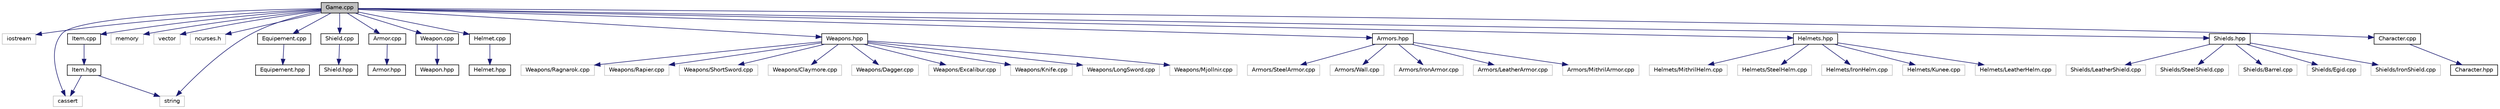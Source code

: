 digraph "Game.cpp"
{
  edge [fontname="Helvetica",fontsize="10",labelfontname="Helvetica",labelfontsize="10"];
  node [fontname="Helvetica",fontsize="10",shape=record];
  Node1 [label="Game.cpp",height=0.2,width=0.4,color="black", fillcolor="grey75", style="filled" fontcolor="black"];
  Node1 -> Node2 [color="midnightblue",fontsize="10",style="solid",fontname="Helvetica"];
  Node2 [label="iostream",height=0.2,width=0.4,color="grey75", fillcolor="white", style="filled"];
  Node1 -> Node3 [color="midnightblue",fontsize="10",style="solid",fontname="Helvetica"];
  Node3 [label="cassert",height=0.2,width=0.4,color="grey75", fillcolor="white", style="filled"];
  Node1 -> Node4 [color="midnightblue",fontsize="10",style="solid",fontname="Helvetica"];
  Node4 [label="string",height=0.2,width=0.4,color="grey75", fillcolor="white", style="filled"];
  Node1 -> Node5 [color="midnightblue",fontsize="10",style="solid",fontname="Helvetica"];
  Node5 [label="memory",height=0.2,width=0.4,color="grey75", fillcolor="white", style="filled"];
  Node1 -> Node6 [color="midnightblue",fontsize="10",style="solid",fontname="Helvetica"];
  Node6 [label="vector",height=0.2,width=0.4,color="grey75", fillcolor="white", style="filled"];
  Node1 -> Node7 [color="midnightblue",fontsize="10",style="solid",fontname="Helvetica"];
  Node7 [label="ncurses.h",height=0.2,width=0.4,color="grey75", fillcolor="white", style="filled"];
  Node1 -> Node8 [color="midnightblue",fontsize="10",style="solid",fontname="Helvetica"];
  Node8 [label="Item.cpp",height=0.2,width=0.4,color="black", fillcolor="white", style="filled",URL="$Item_8cpp.html"];
  Node8 -> Node9 [color="midnightblue",fontsize="10",style="solid",fontname="Helvetica"];
  Node9 [label="Item.hpp",height=0.2,width=0.4,color="black", fillcolor="white", style="filled",URL="$Item_8hpp.html"];
  Node9 -> Node3 [color="midnightblue",fontsize="10",style="solid",fontname="Helvetica"];
  Node9 -> Node4 [color="midnightblue",fontsize="10",style="solid",fontname="Helvetica"];
  Node1 -> Node10 [color="midnightblue",fontsize="10",style="solid",fontname="Helvetica"];
  Node10 [label="Equipement.cpp",height=0.2,width=0.4,color="black", fillcolor="white", style="filled",URL="$Equipement_8cpp.html"];
  Node10 -> Node11 [color="midnightblue",fontsize="10",style="solid",fontname="Helvetica"];
  Node11 [label="Equipement.hpp",height=0.2,width=0.4,color="black", fillcolor="white", style="filled",URL="$Equipement_8hpp.html"];
  Node1 -> Node12 [color="midnightblue",fontsize="10",style="solid",fontname="Helvetica"];
  Node12 [label="Shield.cpp",height=0.2,width=0.4,color="black", fillcolor="white", style="filled",URL="$Shield_8cpp.html"];
  Node12 -> Node13 [color="midnightblue",fontsize="10",style="solid",fontname="Helvetica"];
  Node13 [label="Shield.hpp",height=0.2,width=0.4,color="black", fillcolor="white", style="filled",URL="$Shield_8hpp.html"];
  Node1 -> Node14 [color="midnightblue",fontsize="10",style="solid",fontname="Helvetica"];
  Node14 [label="Armor.cpp",height=0.2,width=0.4,color="black", fillcolor="white", style="filled",URL="$Armor_8cpp.html"];
  Node14 -> Node15 [color="midnightblue",fontsize="10",style="solid",fontname="Helvetica"];
  Node15 [label="Armor.hpp",height=0.2,width=0.4,color="black", fillcolor="white", style="filled",URL="$Armor_8hpp.html"];
  Node1 -> Node16 [color="midnightblue",fontsize="10",style="solid",fontname="Helvetica"];
  Node16 [label="Weapon.cpp",height=0.2,width=0.4,color="black", fillcolor="white", style="filled",URL="$Weapon_8cpp.html"];
  Node16 -> Node17 [color="midnightblue",fontsize="10",style="solid",fontname="Helvetica"];
  Node17 [label="Weapon.hpp",height=0.2,width=0.4,color="black", fillcolor="white", style="filled",URL="$Weapon_8hpp.html"];
  Node1 -> Node18 [color="midnightblue",fontsize="10",style="solid",fontname="Helvetica"];
  Node18 [label="Helmet.cpp",height=0.2,width=0.4,color="black", fillcolor="white", style="filled",URL="$Helmet_8cpp.html"];
  Node18 -> Node19 [color="midnightblue",fontsize="10",style="solid",fontname="Helvetica"];
  Node19 [label="Helmet.hpp",height=0.2,width=0.4,color="black", fillcolor="white", style="filled",URL="$Helmet_8hpp.html"];
  Node1 -> Node20 [color="midnightblue",fontsize="10",style="solid",fontname="Helvetica"];
  Node20 [label="Weapons.hpp",height=0.2,width=0.4,color="black", fillcolor="white", style="filled",URL="$Weapons_8hpp.html"];
  Node20 -> Node21 [color="midnightblue",fontsize="10",style="solid",fontname="Helvetica"];
  Node21 [label="Weapons/Claymore.cpp",height=0.2,width=0.4,color="grey75", fillcolor="white", style="filled"];
  Node20 -> Node22 [color="midnightblue",fontsize="10",style="solid",fontname="Helvetica"];
  Node22 [label="Weapons/Dagger.cpp",height=0.2,width=0.4,color="grey75", fillcolor="white", style="filled"];
  Node20 -> Node23 [color="midnightblue",fontsize="10",style="solid",fontname="Helvetica"];
  Node23 [label="Weapons/Excalibur.cpp",height=0.2,width=0.4,color="grey75", fillcolor="white", style="filled"];
  Node20 -> Node24 [color="midnightblue",fontsize="10",style="solid",fontname="Helvetica"];
  Node24 [label="Weapons/Knife.cpp",height=0.2,width=0.4,color="grey75", fillcolor="white", style="filled"];
  Node20 -> Node25 [color="midnightblue",fontsize="10",style="solid",fontname="Helvetica"];
  Node25 [label="Weapons/LongSword.cpp",height=0.2,width=0.4,color="grey75", fillcolor="white", style="filled"];
  Node20 -> Node26 [color="midnightblue",fontsize="10",style="solid",fontname="Helvetica"];
  Node26 [label="Weapons/Mjollnir.cpp",height=0.2,width=0.4,color="grey75", fillcolor="white", style="filled"];
  Node20 -> Node27 [color="midnightblue",fontsize="10",style="solid",fontname="Helvetica"];
  Node27 [label="Weapons/Ragnarok.cpp",height=0.2,width=0.4,color="grey75", fillcolor="white", style="filled"];
  Node20 -> Node28 [color="midnightblue",fontsize="10",style="solid",fontname="Helvetica"];
  Node28 [label="Weapons/Rapier.cpp",height=0.2,width=0.4,color="grey75", fillcolor="white", style="filled"];
  Node20 -> Node29 [color="midnightblue",fontsize="10",style="solid",fontname="Helvetica"];
  Node29 [label="Weapons/ShortSword.cpp",height=0.2,width=0.4,color="grey75", fillcolor="white", style="filled"];
  Node1 -> Node30 [color="midnightblue",fontsize="10",style="solid",fontname="Helvetica"];
  Node30 [label="Armors.hpp",height=0.2,width=0.4,color="black", fillcolor="white", style="filled",URL="$Armors_8hpp.html"];
  Node30 -> Node31 [color="midnightblue",fontsize="10",style="solid",fontname="Helvetica"];
  Node31 [label="Armors/IronArmor.cpp",height=0.2,width=0.4,color="grey75", fillcolor="white", style="filled"];
  Node30 -> Node32 [color="midnightblue",fontsize="10",style="solid",fontname="Helvetica"];
  Node32 [label="Armors/LeatherArmor.cpp",height=0.2,width=0.4,color="grey75", fillcolor="white", style="filled"];
  Node30 -> Node33 [color="midnightblue",fontsize="10",style="solid",fontname="Helvetica"];
  Node33 [label="Armors/MithrilArmor.cpp",height=0.2,width=0.4,color="grey75", fillcolor="white", style="filled"];
  Node30 -> Node34 [color="midnightblue",fontsize="10",style="solid",fontname="Helvetica"];
  Node34 [label="Armors/SteelArmor.cpp",height=0.2,width=0.4,color="grey75", fillcolor="white", style="filled"];
  Node30 -> Node35 [color="midnightblue",fontsize="10",style="solid",fontname="Helvetica"];
  Node35 [label="Armors/Wall.cpp",height=0.2,width=0.4,color="grey75", fillcolor="white", style="filled"];
  Node1 -> Node36 [color="midnightblue",fontsize="10",style="solid",fontname="Helvetica"];
  Node36 [label="Helmets.hpp",height=0.2,width=0.4,color="black", fillcolor="white", style="filled",URL="$Helmets_8hpp.html"];
  Node36 -> Node37 [color="midnightblue",fontsize="10",style="solid",fontname="Helvetica"];
  Node37 [label="Helmets/IronHelm.cpp",height=0.2,width=0.4,color="grey75", fillcolor="white", style="filled"];
  Node36 -> Node38 [color="midnightblue",fontsize="10",style="solid",fontname="Helvetica"];
  Node38 [label="Helmets/Kunee.cpp",height=0.2,width=0.4,color="grey75", fillcolor="white", style="filled"];
  Node36 -> Node39 [color="midnightblue",fontsize="10",style="solid",fontname="Helvetica"];
  Node39 [label="Helmets/LeatherHelm.cpp",height=0.2,width=0.4,color="grey75", fillcolor="white", style="filled"];
  Node36 -> Node40 [color="midnightblue",fontsize="10",style="solid",fontname="Helvetica"];
  Node40 [label="Helmets/MithrilHelm.cpp",height=0.2,width=0.4,color="grey75", fillcolor="white", style="filled"];
  Node36 -> Node41 [color="midnightblue",fontsize="10",style="solid",fontname="Helvetica"];
  Node41 [label="Helmets/SteelHelm.cpp",height=0.2,width=0.4,color="grey75", fillcolor="white", style="filled"];
  Node1 -> Node42 [color="midnightblue",fontsize="10",style="solid",fontname="Helvetica"];
  Node42 [label="Shields.hpp",height=0.2,width=0.4,color="black", fillcolor="white", style="filled",URL="$Shields_8hpp.html"];
  Node42 -> Node43 [color="midnightblue",fontsize="10",style="solid",fontname="Helvetica"];
  Node43 [label="Shields/Barrel.cpp",height=0.2,width=0.4,color="grey75", fillcolor="white", style="filled"];
  Node42 -> Node44 [color="midnightblue",fontsize="10",style="solid",fontname="Helvetica"];
  Node44 [label="Shields/Egid.cpp",height=0.2,width=0.4,color="grey75", fillcolor="white", style="filled"];
  Node42 -> Node45 [color="midnightblue",fontsize="10",style="solid",fontname="Helvetica"];
  Node45 [label="Shields/IronShield.cpp",height=0.2,width=0.4,color="grey75", fillcolor="white", style="filled"];
  Node42 -> Node46 [color="midnightblue",fontsize="10",style="solid",fontname="Helvetica"];
  Node46 [label="Shields/LeatherShield.cpp",height=0.2,width=0.4,color="grey75", fillcolor="white", style="filled"];
  Node42 -> Node47 [color="midnightblue",fontsize="10",style="solid",fontname="Helvetica"];
  Node47 [label="Shields/SteelShield.cpp",height=0.2,width=0.4,color="grey75", fillcolor="white", style="filled"];
  Node1 -> Node48 [color="midnightblue",fontsize="10",style="solid",fontname="Helvetica"];
  Node48 [label="Character.cpp",height=0.2,width=0.4,color="black", fillcolor="white", style="filled",URL="$Character_8cpp.html"];
  Node48 -> Node49 [color="midnightblue",fontsize="10",style="solid",fontname="Helvetica"];
  Node49 [label="Character.hpp",height=0.2,width=0.4,color="black", fillcolor="white", style="filled",URL="$Character_8hpp.html"];
}
